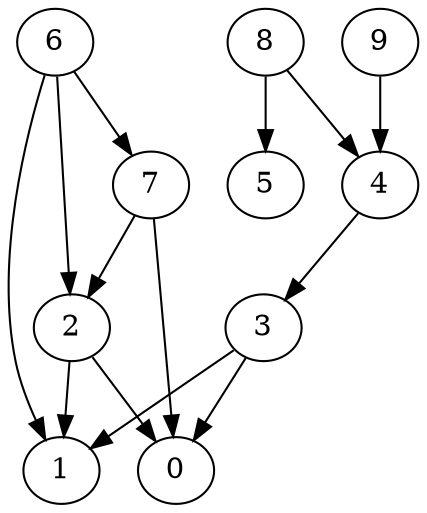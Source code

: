 digraph G {
  graph [splines=true overlap=false]
  node  [shape=ellipse, width=0.3, height=0.3]
  0 [label="0"];
  1 [label="1"];
  2 [label="2"];
  3 [label="3"];
  4 [label="4"];
  5 [label="5"];
  6 [label="6"];
  7 [label="7"];
  8 [label="8"];
  9 [label="9"];
  2 -> 0;
  2 -> 1;
  3 -> 0;
  3 -> 1;
  4 -> 3;
  6 -> 1;
  6 -> 2;
  6 -> 7;
  7 -> 0;
  7 -> 2;
  8 -> 4;
  8 -> 5;
  9 -> 4;
}
